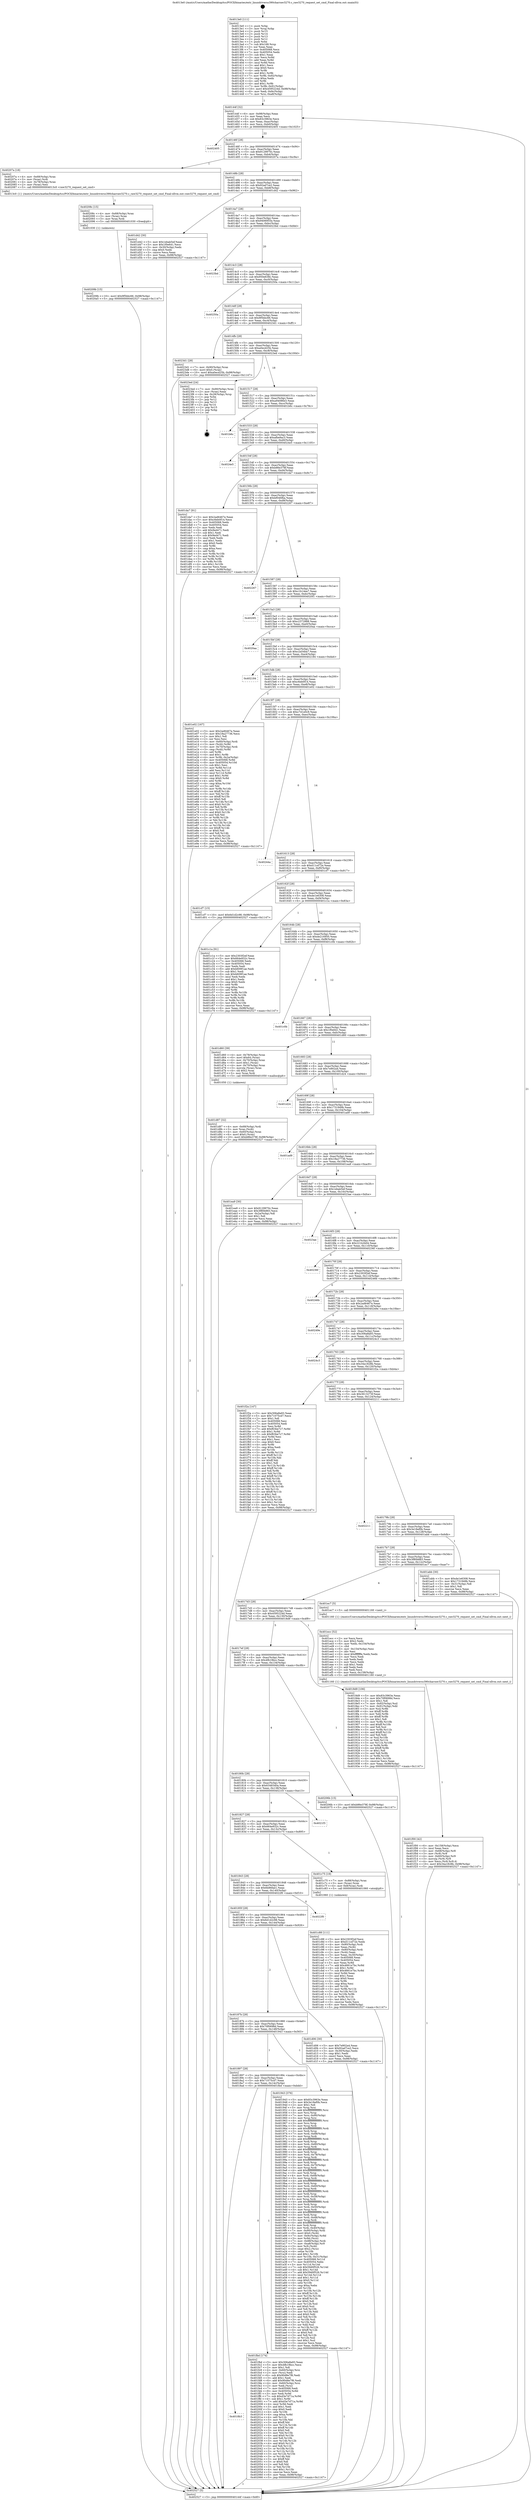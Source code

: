 digraph "0x4013e0" {
  label = "0x4013e0 (/mnt/c/Users/mathe/Desktop/tcc/POCII/binaries/extr_linuxdriverss390charraw3270.c_raw3270_request_set_cmd_Final-ollvm.out::main(0))"
  labelloc = "t"
  node[shape=record]

  Entry [label="",width=0.3,height=0.3,shape=circle,fillcolor=black,style=filled]
  "0x40144f" [label="{
     0x40144f [32]\l
     | [instrs]\l
     &nbsp;&nbsp;0x40144f \<+6\>: mov -0x98(%rbp),%eax\l
     &nbsp;&nbsp;0x401455 \<+2\>: mov %eax,%ecx\l
     &nbsp;&nbsp;0x401457 \<+6\>: sub $0x83c3963e,%ecx\l
     &nbsp;&nbsp;0x40145d \<+6\>: mov %eax,-0xac(%rbp)\l
     &nbsp;&nbsp;0x401463 \<+6\>: mov %ecx,-0xb0(%rbp)\l
     &nbsp;&nbsp;0x401469 \<+6\>: je 0000000000402405 \<main+0x1025\>\l
  }"]
  "0x402405" [label="{
     0x402405\l
  }", style=dashed]
  "0x40146f" [label="{
     0x40146f [28]\l
     | [instrs]\l
     &nbsp;&nbsp;0x40146f \<+5\>: jmp 0000000000401474 \<main+0x94\>\l
     &nbsp;&nbsp;0x401474 \<+6\>: mov -0xac(%rbp),%eax\l
     &nbsp;&nbsp;0x40147a \<+5\>: sub $0x9129970c,%eax\l
     &nbsp;&nbsp;0x40147f \<+6\>: mov %eax,-0xb4(%rbp)\l
     &nbsp;&nbsp;0x401485 \<+6\>: je 000000000040207a \<main+0xc9a\>\l
  }"]
  Exit [label="",width=0.3,height=0.3,shape=circle,fillcolor=black,style=filled,peripheries=2]
  "0x40207a" [label="{
     0x40207a [18]\l
     | [instrs]\l
     &nbsp;&nbsp;0x40207a \<+4\>: mov -0x68(%rbp),%rax\l
     &nbsp;&nbsp;0x40207e \<+3\>: mov (%rax),%rdi\l
     &nbsp;&nbsp;0x402081 \<+4\>: mov -0x78(%rbp),%rax\l
     &nbsp;&nbsp;0x402085 \<+2\>: mov (%rax),%esi\l
     &nbsp;&nbsp;0x402087 \<+5\>: call 00000000004013c0 \<raw3270_request_set_cmd\>\l
     | [calls]\l
     &nbsp;&nbsp;0x4013c0 \{1\} (/mnt/c/Users/mathe/Desktop/tcc/POCII/binaries/extr_linuxdriverss390charraw3270.c_raw3270_request_set_cmd_Final-ollvm.out::raw3270_request_set_cmd)\l
  }"]
  "0x40148b" [label="{
     0x40148b [28]\l
     | [instrs]\l
     &nbsp;&nbsp;0x40148b \<+5\>: jmp 0000000000401490 \<main+0xb0\>\l
     &nbsp;&nbsp;0x401490 \<+6\>: mov -0xac(%rbp),%eax\l
     &nbsp;&nbsp;0x401496 \<+5\>: sub $0x92ad7ce2,%eax\l
     &nbsp;&nbsp;0x40149b \<+6\>: mov %eax,-0xb8(%rbp)\l
     &nbsp;&nbsp;0x4014a1 \<+6\>: je 0000000000401d42 \<main+0x962\>\l
  }"]
  "0x40209b" [label="{
     0x40209b [15]\l
     | [instrs]\l
     &nbsp;&nbsp;0x40209b \<+10\>: movl $0x9f5bbc66,-0x98(%rbp)\l
     &nbsp;&nbsp;0x4020a5 \<+5\>: jmp 0000000000402527 \<main+0x1147\>\l
  }"]
  "0x401d42" [label="{
     0x401d42 [30]\l
     | [instrs]\l
     &nbsp;&nbsp;0x401d42 \<+5\>: mov $0x1ebab5ef,%eax\l
     &nbsp;&nbsp;0x401d47 \<+5\>: mov $0x1f0e641,%ecx\l
     &nbsp;&nbsp;0x401d4c \<+3\>: mov -0x30(%rbp),%edx\l
     &nbsp;&nbsp;0x401d4f \<+3\>: cmp $0x0,%edx\l
     &nbsp;&nbsp;0x401d52 \<+3\>: cmove %ecx,%eax\l
     &nbsp;&nbsp;0x401d55 \<+6\>: mov %eax,-0x98(%rbp)\l
     &nbsp;&nbsp;0x401d5b \<+5\>: jmp 0000000000402527 \<main+0x1147\>\l
  }"]
  "0x4014a7" [label="{
     0x4014a7 [28]\l
     | [instrs]\l
     &nbsp;&nbsp;0x4014a7 \<+5\>: jmp 00000000004014ac \<main+0xcc\>\l
     &nbsp;&nbsp;0x4014ac \<+6\>: mov -0xac(%rbp),%eax\l
     &nbsp;&nbsp;0x4014b2 \<+5\>: sub $0x9406955e,%eax\l
     &nbsp;&nbsp;0x4014b7 \<+6\>: mov %eax,-0xbc(%rbp)\l
     &nbsp;&nbsp;0x4014bd \<+6\>: je 00000000004023bd \<main+0xfdd\>\l
  }"]
  "0x40208c" [label="{
     0x40208c [15]\l
     | [instrs]\l
     &nbsp;&nbsp;0x40208c \<+4\>: mov -0x68(%rbp),%rax\l
     &nbsp;&nbsp;0x402090 \<+3\>: mov (%rax),%rax\l
     &nbsp;&nbsp;0x402093 \<+3\>: mov %rax,%rdi\l
     &nbsp;&nbsp;0x402096 \<+5\>: call 0000000000401030 \<free@plt\>\l
     | [calls]\l
     &nbsp;&nbsp;0x401030 \{1\} (unknown)\l
  }"]
  "0x4023bd" [label="{
     0x4023bd\l
  }", style=dashed]
  "0x4014c3" [label="{
     0x4014c3 [28]\l
     | [instrs]\l
     &nbsp;&nbsp;0x4014c3 \<+5\>: jmp 00000000004014c8 \<main+0xe8\>\l
     &nbsp;&nbsp;0x4014c8 \<+6\>: mov -0xac(%rbp),%eax\l
     &nbsp;&nbsp;0x4014ce \<+5\>: sub $0x950e638c,%eax\l
     &nbsp;&nbsp;0x4014d3 \<+6\>: mov %eax,-0xc0(%rbp)\l
     &nbsp;&nbsp;0x4014d9 \<+6\>: je 000000000040250a \<main+0x112a\>\l
  }"]
  "0x4018b3" [label="{
     0x4018b3\l
  }", style=dashed]
  "0x40250a" [label="{
     0x40250a\l
  }", style=dashed]
  "0x4014df" [label="{
     0x4014df [28]\l
     | [instrs]\l
     &nbsp;&nbsp;0x4014df \<+5\>: jmp 00000000004014e4 \<main+0x104\>\l
     &nbsp;&nbsp;0x4014e4 \<+6\>: mov -0xac(%rbp),%eax\l
     &nbsp;&nbsp;0x4014ea \<+5\>: sub $0x9f5bbc66,%eax\l
     &nbsp;&nbsp;0x4014ef \<+6\>: mov %eax,-0xc4(%rbp)\l
     &nbsp;&nbsp;0x4014f5 \<+6\>: je 00000000004023d1 \<main+0xff1\>\l
  }"]
  "0x401fbd" [label="{
     0x401fbd [174]\l
     | [instrs]\l
     &nbsp;&nbsp;0x401fbd \<+5\>: mov $0x306a8a93,%eax\l
     &nbsp;&nbsp;0x401fc2 \<+5\>: mov $0x4fb19bcc,%ecx\l
     &nbsp;&nbsp;0x401fc7 \<+2\>: mov $0x1,%dl\l
     &nbsp;&nbsp;0x401fc9 \<+4\>: mov -0x60(%rbp),%rsi\l
     &nbsp;&nbsp;0x401fcd \<+2\>: mov (%rsi),%edi\l
     &nbsp;&nbsp;0x401fcf \<+6\>: sub $0x90d8e7f6,%edi\l
     &nbsp;&nbsp;0x401fd5 \<+3\>: add $0x1,%edi\l
     &nbsp;&nbsp;0x401fd8 \<+6\>: add $0x90d8e7f6,%edi\l
     &nbsp;&nbsp;0x401fde \<+4\>: mov -0x60(%rbp),%rsi\l
     &nbsp;&nbsp;0x401fe2 \<+2\>: mov %edi,(%rsi)\l
     &nbsp;&nbsp;0x401fe4 \<+7\>: mov 0x405068,%edi\l
     &nbsp;&nbsp;0x401feb \<+8\>: mov 0x405054,%r8d\l
     &nbsp;&nbsp;0x401ff3 \<+3\>: mov %edi,%r9d\l
     &nbsp;&nbsp;0x401ff6 \<+7\>: sub $0xd3e7d71a,%r9d\l
     &nbsp;&nbsp;0x401ffd \<+4\>: sub $0x1,%r9d\l
     &nbsp;&nbsp;0x402001 \<+7\>: add $0xd3e7d71a,%r9d\l
     &nbsp;&nbsp;0x402008 \<+4\>: imul %r9d,%edi\l
     &nbsp;&nbsp;0x40200c \<+3\>: and $0x1,%edi\l
     &nbsp;&nbsp;0x40200f \<+3\>: cmp $0x0,%edi\l
     &nbsp;&nbsp;0x402012 \<+4\>: sete %r10b\l
     &nbsp;&nbsp;0x402016 \<+4\>: cmp $0xa,%r8d\l
     &nbsp;&nbsp;0x40201a \<+4\>: setl %r11b\l
     &nbsp;&nbsp;0x40201e \<+3\>: mov %r10b,%bl\l
     &nbsp;&nbsp;0x402021 \<+3\>: xor $0xff,%bl\l
     &nbsp;&nbsp;0x402024 \<+3\>: mov %r11b,%r14b\l
     &nbsp;&nbsp;0x402027 \<+4\>: xor $0xff,%r14b\l
     &nbsp;&nbsp;0x40202b \<+3\>: xor $0x0,%dl\l
     &nbsp;&nbsp;0x40202e \<+3\>: mov %bl,%r15b\l
     &nbsp;&nbsp;0x402031 \<+4\>: and $0x0,%r15b\l
     &nbsp;&nbsp;0x402035 \<+3\>: and %dl,%r10b\l
     &nbsp;&nbsp;0x402038 \<+3\>: mov %r14b,%r12b\l
     &nbsp;&nbsp;0x40203b \<+4\>: and $0x0,%r12b\l
     &nbsp;&nbsp;0x40203f \<+3\>: and %dl,%r11b\l
     &nbsp;&nbsp;0x402042 \<+3\>: or %r10b,%r15b\l
     &nbsp;&nbsp;0x402045 \<+3\>: or %r11b,%r12b\l
     &nbsp;&nbsp;0x402048 \<+3\>: xor %r12b,%r15b\l
     &nbsp;&nbsp;0x40204b \<+3\>: or %r14b,%bl\l
     &nbsp;&nbsp;0x40204e \<+3\>: xor $0xff,%bl\l
     &nbsp;&nbsp;0x402051 \<+3\>: or $0x0,%dl\l
     &nbsp;&nbsp;0x402054 \<+2\>: and %dl,%bl\l
     &nbsp;&nbsp;0x402056 \<+3\>: or %bl,%r15b\l
     &nbsp;&nbsp;0x402059 \<+4\>: test $0x1,%r15b\l
     &nbsp;&nbsp;0x40205d \<+3\>: cmovne %ecx,%eax\l
     &nbsp;&nbsp;0x402060 \<+6\>: mov %eax,-0x98(%rbp)\l
     &nbsp;&nbsp;0x402066 \<+5\>: jmp 0000000000402527 \<main+0x1147\>\l
  }"]
  "0x4023d1" [label="{
     0x4023d1 [28]\l
     | [instrs]\l
     &nbsp;&nbsp;0x4023d1 \<+7\>: mov -0x90(%rbp),%rax\l
     &nbsp;&nbsp;0x4023d8 \<+6\>: movl $0x0,(%rax)\l
     &nbsp;&nbsp;0x4023de \<+10\>: movl $0xa0ecd25b,-0x98(%rbp)\l
     &nbsp;&nbsp;0x4023e8 \<+5\>: jmp 0000000000402527 \<main+0x1147\>\l
  }"]
  "0x4014fb" [label="{
     0x4014fb [28]\l
     | [instrs]\l
     &nbsp;&nbsp;0x4014fb \<+5\>: jmp 0000000000401500 \<main+0x120\>\l
     &nbsp;&nbsp;0x401500 \<+6\>: mov -0xac(%rbp),%eax\l
     &nbsp;&nbsp;0x401506 \<+5\>: sub $0xa0ecd25b,%eax\l
     &nbsp;&nbsp;0x40150b \<+6\>: mov %eax,-0xc8(%rbp)\l
     &nbsp;&nbsp;0x401511 \<+6\>: je 00000000004023ed \<main+0x100d\>\l
  }"]
  "0x401f00" [label="{
     0x401f00 [42]\l
     | [instrs]\l
     &nbsp;&nbsp;0x401f00 \<+6\>: mov -0x158(%rbp),%ecx\l
     &nbsp;&nbsp;0x401f06 \<+3\>: imul %eax,%ecx\l
     &nbsp;&nbsp;0x401f09 \<+4\>: mov -0x68(%rbp),%r8\l
     &nbsp;&nbsp;0x401f0d \<+3\>: mov (%r8),%r8\l
     &nbsp;&nbsp;0x401f10 \<+4\>: mov -0x60(%rbp),%r9\l
     &nbsp;&nbsp;0x401f14 \<+3\>: movslq (%r9),%r9\l
     &nbsp;&nbsp;0x401f17 \<+4\>: mov %ecx,(%r8,%r9,4)\l
     &nbsp;&nbsp;0x401f1b \<+10\>: movl $0x34a1828b,-0x98(%rbp)\l
     &nbsp;&nbsp;0x401f25 \<+5\>: jmp 0000000000402527 \<main+0x1147\>\l
  }"]
  "0x4023ed" [label="{
     0x4023ed [24]\l
     | [instrs]\l
     &nbsp;&nbsp;0x4023ed \<+7\>: mov -0x90(%rbp),%rax\l
     &nbsp;&nbsp;0x4023f4 \<+2\>: mov (%rax),%eax\l
     &nbsp;&nbsp;0x4023f6 \<+4\>: lea -0x28(%rbp),%rsp\l
     &nbsp;&nbsp;0x4023fa \<+1\>: pop %rbx\l
     &nbsp;&nbsp;0x4023fb \<+2\>: pop %r12\l
     &nbsp;&nbsp;0x4023fd \<+2\>: pop %r13\l
     &nbsp;&nbsp;0x4023ff \<+2\>: pop %r14\l
     &nbsp;&nbsp;0x402401 \<+2\>: pop %r15\l
     &nbsp;&nbsp;0x402403 \<+1\>: pop %rbp\l
     &nbsp;&nbsp;0x402404 \<+1\>: ret\l
  }"]
  "0x401517" [label="{
     0x401517 [28]\l
     | [instrs]\l
     &nbsp;&nbsp;0x401517 \<+5\>: jmp 000000000040151c \<main+0x13c\>\l
     &nbsp;&nbsp;0x40151c \<+6\>: mov -0xac(%rbp),%eax\l
     &nbsp;&nbsp;0x401522 \<+5\>: sub $0xa94086e3,%eax\l
     &nbsp;&nbsp;0x401527 \<+6\>: mov %eax,-0xcc(%rbp)\l
     &nbsp;&nbsp;0x40152d \<+6\>: je 0000000000401b6c \<main+0x78c\>\l
  }"]
  "0x401ecc" [label="{
     0x401ecc [52]\l
     | [instrs]\l
     &nbsp;&nbsp;0x401ecc \<+2\>: xor %ecx,%ecx\l
     &nbsp;&nbsp;0x401ece \<+5\>: mov $0x2,%edx\l
     &nbsp;&nbsp;0x401ed3 \<+6\>: mov %edx,-0x154(%rbp)\l
     &nbsp;&nbsp;0x401ed9 \<+1\>: cltd\l
     &nbsp;&nbsp;0x401eda \<+6\>: mov -0x154(%rbp),%esi\l
     &nbsp;&nbsp;0x401ee0 \<+2\>: idiv %esi\l
     &nbsp;&nbsp;0x401ee2 \<+6\>: imul $0xfffffffe,%edx,%edx\l
     &nbsp;&nbsp;0x401ee8 \<+2\>: mov %ecx,%edi\l
     &nbsp;&nbsp;0x401eea \<+2\>: sub %edx,%edi\l
     &nbsp;&nbsp;0x401eec \<+2\>: mov %ecx,%edx\l
     &nbsp;&nbsp;0x401eee \<+3\>: sub $0x1,%edx\l
     &nbsp;&nbsp;0x401ef1 \<+2\>: add %edx,%edi\l
     &nbsp;&nbsp;0x401ef3 \<+2\>: sub %edi,%ecx\l
     &nbsp;&nbsp;0x401ef5 \<+6\>: mov %ecx,-0x158(%rbp)\l
     &nbsp;&nbsp;0x401efb \<+5\>: call 0000000000401160 \<next_i\>\l
     | [calls]\l
     &nbsp;&nbsp;0x401160 \{1\} (/mnt/c/Users/mathe/Desktop/tcc/POCII/binaries/extr_linuxdriverss390charraw3270.c_raw3270_request_set_cmd_Final-ollvm.out::next_i)\l
  }"]
  "0x401b6c" [label="{
     0x401b6c\l
  }", style=dashed]
  "0x401533" [label="{
     0x401533 [28]\l
     | [instrs]\l
     &nbsp;&nbsp;0x401533 \<+5\>: jmp 0000000000401538 \<main+0x158\>\l
     &nbsp;&nbsp;0x401538 \<+6\>: mov -0xac(%rbp),%eax\l
     &nbsp;&nbsp;0x40153e \<+5\>: sub $0xafbe9ac3,%eax\l
     &nbsp;&nbsp;0x401543 \<+6\>: mov %eax,-0xd0(%rbp)\l
     &nbsp;&nbsp;0x401549 \<+6\>: je 00000000004024e5 \<main+0x1105\>\l
  }"]
  "0x401d87" [label="{
     0x401d87 [32]\l
     | [instrs]\l
     &nbsp;&nbsp;0x401d87 \<+4\>: mov -0x68(%rbp),%rdi\l
     &nbsp;&nbsp;0x401d8b \<+3\>: mov %rax,(%rdi)\l
     &nbsp;&nbsp;0x401d8e \<+4\>: mov -0x60(%rbp),%rax\l
     &nbsp;&nbsp;0x401d92 \<+6\>: movl $0x0,(%rax)\l
     &nbsp;&nbsp;0x401d98 \<+10\>: movl $0xb86e378f,-0x98(%rbp)\l
     &nbsp;&nbsp;0x401da2 \<+5\>: jmp 0000000000402527 \<main+0x1147\>\l
  }"]
  "0x4024e5" [label="{
     0x4024e5\l
  }", style=dashed]
  "0x40154f" [label="{
     0x40154f [28]\l
     | [instrs]\l
     &nbsp;&nbsp;0x40154f \<+5\>: jmp 0000000000401554 \<main+0x174\>\l
     &nbsp;&nbsp;0x401554 \<+6\>: mov -0xac(%rbp),%eax\l
     &nbsp;&nbsp;0x40155a \<+5\>: sub $0xb86e378f,%eax\l
     &nbsp;&nbsp;0x40155f \<+6\>: mov %eax,-0xd4(%rbp)\l
     &nbsp;&nbsp;0x401565 \<+6\>: je 0000000000401da7 \<main+0x9c7\>\l
  }"]
  "0x401c88" [label="{
     0x401c88 [111]\l
     | [instrs]\l
     &nbsp;&nbsp;0x401c88 \<+5\>: mov $0x2303f2ef,%ecx\l
     &nbsp;&nbsp;0x401c8d \<+5\>: mov $0xd11cd72e,%edx\l
     &nbsp;&nbsp;0x401c92 \<+4\>: mov -0x80(%rbp),%rdi\l
     &nbsp;&nbsp;0x401c96 \<+2\>: mov %eax,(%rdi)\l
     &nbsp;&nbsp;0x401c98 \<+4\>: mov -0x80(%rbp),%rdi\l
     &nbsp;&nbsp;0x401c9c \<+2\>: mov (%rdi),%eax\l
     &nbsp;&nbsp;0x401c9e \<+3\>: mov %eax,-0x30(%rbp)\l
     &nbsp;&nbsp;0x401ca1 \<+7\>: mov 0x405068,%eax\l
     &nbsp;&nbsp;0x401ca8 \<+7\>: mov 0x405054,%esi\l
     &nbsp;&nbsp;0x401caf \<+3\>: mov %eax,%r8d\l
     &nbsp;&nbsp;0x401cb2 \<+7\>: add $0x4661e7bc,%r8d\l
     &nbsp;&nbsp;0x401cb9 \<+4\>: sub $0x1,%r8d\l
     &nbsp;&nbsp;0x401cbd \<+7\>: sub $0x4661e7bc,%r8d\l
     &nbsp;&nbsp;0x401cc4 \<+4\>: imul %r8d,%eax\l
     &nbsp;&nbsp;0x401cc8 \<+3\>: and $0x1,%eax\l
     &nbsp;&nbsp;0x401ccb \<+3\>: cmp $0x0,%eax\l
     &nbsp;&nbsp;0x401cce \<+4\>: sete %r9b\l
     &nbsp;&nbsp;0x401cd2 \<+3\>: cmp $0xa,%esi\l
     &nbsp;&nbsp;0x401cd5 \<+4\>: setl %r10b\l
     &nbsp;&nbsp;0x401cd9 \<+3\>: mov %r9b,%r11b\l
     &nbsp;&nbsp;0x401cdc \<+3\>: and %r10b,%r11b\l
     &nbsp;&nbsp;0x401cdf \<+3\>: xor %r10b,%r9b\l
     &nbsp;&nbsp;0x401ce2 \<+3\>: or %r9b,%r11b\l
     &nbsp;&nbsp;0x401ce5 \<+4\>: test $0x1,%r11b\l
     &nbsp;&nbsp;0x401ce9 \<+3\>: cmovne %edx,%ecx\l
     &nbsp;&nbsp;0x401cec \<+6\>: mov %ecx,-0x98(%rbp)\l
     &nbsp;&nbsp;0x401cf2 \<+5\>: jmp 0000000000402527 \<main+0x1147\>\l
  }"]
  "0x401da7" [label="{
     0x401da7 [91]\l
     | [instrs]\l
     &nbsp;&nbsp;0x401da7 \<+5\>: mov $0x2ad6467e,%eax\l
     &nbsp;&nbsp;0x401dac \<+5\>: mov $0xc6eb0f14,%ecx\l
     &nbsp;&nbsp;0x401db1 \<+7\>: mov 0x405068,%edx\l
     &nbsp;&nbsp;0x401db8 \<+7\>: mov 0x405054,%esi\l
     &nbsp;&nbsp;0x401dbf \<+2\>: mov %edx,%edi\l
     &nbsp;&nbsp;0x401dc1 \<+6\>: add $0x9ed471,%edi\l
     &nbsp;&nbsp;0x401dc7 \<+3\>: sub $0x1,%edi\l
     &nbsp;&nbsp;0x401dca \<+6\>: sub $0x9ed471,%edi\l
     &nbsp;&nbsp;0x401dd0 \<+3\>: imul %edi,%edx\l
     &nbsp;&nbsp;0x401dd3 \<+3\>: and $0x1,%edx\l
     &nbsp;&nbsp;0x401dd6 \<+3\>: cmp $0x0,%edx\l
     &nbsp;&nbsp;0x401dd9 \<+4\>: sete %r8b\l
     &nbsp;&nbsp;0x401ddd \<+3\>: cmp $0xa,%esi\l
     &nbsp;&nbsp;0x401de0 \<+4\>: setl %r9b\l
     &nbsp;&nbsp;0x401de4 \<+3\>: mov %r8b,%r10b\l
     &nbsp;&nbsp;0x401de7 \<+3\>: and %r9b,%r10b\l
     &nbsp;&nbsp;0x401dea \<+3\>: xor %r9b,%r8b\l
     &nbsp;&nbsp;0x401ded \<+3\>: or %r8b,%r10b\l
     &nbsp;&nbsp;0x401df0 \<+4\>: test $0x1,%r10b\l
     &nbsp;&nbsp;0x401df4 \<+3\>: cmovne %ecx,%eax\l
     &nbsp;&nbsp;0x401df7 \<+6\>: mov %eax,-0x98(%rbp)\l
     &nbsp;&nbsp;0x401dfd \<+5\>: jmp 0000000000402527 \<main+0x1147\>\l
  }"]
  "0x40156b" [label="{
     0x40156b [28]\l
     | [instrs]\l
     &nbsp;&nbsp;0x40156b \<+5\>: jmp 0000000000401570 \<main+0x190\>\l
     &nbsp;&nbsp;0x401570 \<+6\>: mov -0xac(%rbp),%eax\l
     &nbsp;&nbsp;0x401576 \<+5\>: sub $0xbf046fba,%eax\l
     &nbsp;&nbsp;0x40157b \<+6\>: mov %eax,-0xd8(%rbp)\l
     &nbsp;&nbsp;0x401581 \<+6\>: je 0000000000402267 \<main+0xe87\>\l
  }"]
  "0x401897" [label="{
     0x401897 [28]\l
     | [instrs]\l
     &nbsp;&nbsp;0x401897 \<+5\>: jmp 000000000040189c \<main+0x4bc\>\l
     &nbsp;&nbsp;0x40189c \<+6\>: mov -0xac(%rbp),%eax\l
     &nbsp;&nbsp;0x4018a2 \<+5\>: sub $0x71075cd7,%eax\l
     &nbsp;&nbsp;0x4018a7 \<+6\>: mov %eax,-0x14c(%rbp)\l
     &nbsp;&nbsp;0x4018ad \<+6\>: je 0000000000401fbd \<main+0xbdd\>\l
  }"]
  "0x402267" [label="{
     0x402267\l
  }", style=dashed]
  "0x401587" [label="{
     0x401587 [28]\l
     | [instrs]\l
     &nbsp;&nbsp;0x401587 \<+5\>: jmp 000000000040158c \<main+0x1ac\>\l
     &nbsp;&nbsp;0x40158c \<+6\>: mov -0xac(%rbp),%eax\l
     &nbsp;&nbsp;0x401592 \<+5\>: sub $0xc1b14ea7,%eax\l
     &nbsp;&nbsp;0x401597 \<+6\>: mov %eax,-0xdc(%rbp)\l
     &nbsp;&nbsp;0x40159d \<+6\>: je 00000000004020f1 \<main+0xd11\>\l
  }"]
  "0x401943" [label="{
     0x401943 [376]\l
     | [instrs]\l
     &nbsp;&nbsp;0x401943 \<+5\>: mov $0x83c3963e,%eax\l
     &nbsp;&nbsp;0x401948 \<+5\>: mov $0x3e18ef0b,%ecx\l
     &nbsp;&nbsp;0x40194d \<+2\>: mov $0x1,%dl\l
     &nbsp;&nbsp;0x40194f \<+3\>: mov %rsp,%rsi\l
     &nbsp;&nbsp;0x401952 \<+4\>: add $0xfffffffffffffff0,%rsi\l
     &nbsp;&nbsp;0x401956 \<+3\>: mov %rsi,%rsp\l
     &nbsp;&nbsp;0x401959 \<+7\>: mov %rsi,-0x90(%rbp)\l
     &nbsp;&nbsp;0x401960 \<+3\>: mov %rsp,%rsi\l
     &nbsp;&nbsp;0x401963 \<+4\>: add $0xfffffffffffffff0,%rsi\l
     &nbsp;&nbsp;0x401967 \<+3\>: mov %rsi,%rsp\l
     &nbsp;&nbsp;0x40196a \<+3\>: mov %rsp,%rdi\l
     &nbsp;&nbsp;0x40196d \<+4\>: add $0xfffffffffffffff0,%rdi\l
     &nbsp;&nbsp;0x401971 \<+3\>: mov %rdi,%rsp\l
     &nbsp;&nbsp;0x401974 \<+7\>: mov %rdi,-0x88(%rbp)\l
     &nbsp;&nbsp;0x40197b \<+3\>: mov %rsp,%rdi\l
     &nbsp;&nbsp;0x40197e \<+4\>: add $0xfffffffffffffff0,%rdi\l
     &nbsp;&nbsp;0x401982 \<+3\>: mov %rdi,%rsp\l
     &nbsp;&nbsp;0x401985 \<+4\>: mov %rdi,-0x80(%rbp)\l
     &nbsp;&nbsp;0x401989 \<+3\>: mov %rsp,%rdi\l
     &nbsp;&nbsp;0x40198c \<+4\>: add $0xfffffffffffffff0,%rdi\l
     &nbsp;&nbsp;0x401990 \<+3\>: mov %rdi,%rsp\l
     &nbsp;&nbsp;0x401993 \<+4\>: mov %rdi,-0x78(%rbp)\l
     &nbsp;&nbsp;0x401997 \<+3\>: mov %rsp,%rdi\l
     &nbsp;&nbsp;0x40199a \<+4\>: add $0xfffffffffffffff0,%rdi\l
     &nbsp;&nbsp;0x40199e \<+3\>: mov %rdi,%rsp\l
     &nbsp;&nbsp;0x4019a1 \<+4\>: mov %rdi,-0x70(%rbp)\l
     &nbsp;&nbsp;0x4019a5 \<+3\>: mov %rsp,%rdi\l
     &nbsp;&nbsp;0x4019a8 \<+4\>: add $0xfffffffffffffff0,%rdi\l
     &nbsp;&nbsp;0x4019ac \<+3\>: mov %rdi,%rsp\l
     &nbsp;&nbsp;0x4019af \<+4\>: mov %rdi,-0x68(%rbp)\l
     &nbsp;&nbsp;0x4019b3 \<+3\>: mov %rsp,%rdi\l
     &nbsp;&nbsp;0x4019b6 \<+4\>: add $0xfffffffffffffff0,%rdi\l
     &nbsp;&nbsp;0x4019ba \<+3\>: mov %rdi,%rsp\l
     &nbsp;&nbsp;0x4019bd \<+4\>: mov %rdi,-0x60(%rbp)\l
     &nbsp;&nbsp;0x4019c1 \<+3\>: mov %rsp,%rdi\l
     &nbsp;&nbsp;0x4019c4 \<+4\>: add $0xfffffffffffffff0,%rdi\l
     &nbsp;&nbsp;0x4019c8 \<+3\>: mov %rdi,%rsp\l
     &nbsp;&nbsp;0x4019cb \<+4\>: mov %rdi,-0x58(%rbp)\l
     &nbsp;&nbsp;0x4019cf \<+3\>: mov %rsp,%rdi\l
     &nbsp;&nbsp;0x4019d2 \<+4\>: add $0xfffffffffffffff0,%rdi\l
     &nbsp;&nbsp;0x4019d6 \<+3\>: mov %rdi,%rsp\l
     &nbsp;&nbsp;0x4019d9 \<+4\>: mov %rdi,-0x50(%rbp)\l
     &nbsp;&nbsp;0x4019dd \<+3\>: mov %rsp,%rdi\l
     &nbsp;&nbsp;0x4019e0 \<+4\>: add $0xfffffffffffffff0,%rdi\l
     &nbsp;&nbsp;0x4019e4 \<+3\>: mov %rdi,%rsp\l
     &nbsp;&nbsp;0x4019e7 \<+4\>: mov %rdi,-0x48(%rbp)\l
     &nbsp;&nbsp;0x4019eb \<+3\>: mov %rsp,%rdi\l
     &nbsp;&nbsp;0x4019ee \<+4\>: add $0xfffffffffffffff0,%rdi\l
     &nbsp;&nbsp;0x4019f2 \<+3\>: mov %rdi,%rsp\l
     &nbsp;&nbsp;0x4019f5 \<+4\>: mov %rdi,-0x40(%rbp)\l
     &nbsp;&nbsp;0x4019f9 \<+7\>: mov -0x90(%rbp),%rdi\l
     &nbsp;&nbsp;0x401a00 \<+6\>: movl $0x0,(%rdi)\l
     &nbsp;&nbsp;0x401a06 \<+7\>: mov -0x9c(%rbp),%r8d\l
     &nbsp;&nbsp;0x401a0d \<+3\>: mov %r8d,(%rsi)\l
     &nbsp;&nbsp;0x401a10 \<+7\>: mov -0x88(%rbp),%rdi\l
     &nbsp;&nbsp;0x401a17 \<+7\>: mov -0xa8(%rbp),%r9\l
     &nbsp;&nbsp;0x401a1e \<+3\>: mov %r9,(%rdi)\l
     &nbsp;&nbsp;0x401a21 \<+3\>: cmpl $0x2,(%rsi)\l
     &nbsp;&nbsp;0x401a24 \<+4\>: setne %r10b\l
     &nbsp;&nbsp;0x401a28 \<+4\>: and $0x1,%r10b\l
     &nbsp;&nbsp;0x401a2c \<+4\>: mov %r10b,-0x31(%rbp)\l
     &nbsp;&nbsp;0x401a30 \<+8\>: mov 0x405068,%r11d\l
     &nbsp;&nbsp;0x401a38 \<+7\>: mov 0x405054,%ebx\l
     &nbsp;&nbsp;0x401a3f \<+3\>: mov %r11d,%r14d\l
     &nbsp;&nbsp;0x401a42 \<+7\>: sub $0x59d0f526,%r14d\l
     &nbsp;&nbsp;0x401a49 \<+4\>: sub $0x1,%r14d\l
     &nbsp;&nbsp;0x401a4d \<+7\>: add $0x59d0f526,%r14d\l
     &nbsp;&nbsp;0x401a54 \<+4\>: imul %r14d,%r11d\l
     &nbsp;&nbsp;0x401a58 \<+4\>: and $0x1,%r11d\l
     &nbsp;&nbsp;0x401a5c \<+4\>: cmp $0x0,%r11d\l
     &nbsp;&nbsp;0x401a60 \<+4\>: sete %r10b\l
     &nbsp;&nbsp;0x401a64 \<+3\>: cmp $0xa,%ebx\l
     &nbsp;&nbsp;0x401a67 \<+4\>: setl %r15b\l
     &nbsp;&nbsp;0x401a6b \<+3\>: mov %r10b,%r12b\l
     &nbsp;&nbsp;0x401a6e \<+4\>: xor $0xff,%r12b\l
     &nbsp;&nbsp;0x401a72 \<+3\>: mov %r15b,%r13b\l
     &nbsp;&nbsp;0x401a75 \<+4\>: xor $0xff,%r13b\l
     &nbsp;&nbsp;0x401a79 \<+3\>: xor $0x0,%dl\l
     &nbsp;&nbsp;0x401a7c \<+3\>: mov %r12b,%sil\l
     &nbsp;&nbsp;0x401a7f \<+4\>: and $0x0,%sil\l
     &nbsp;&nbsp;0x401a83 \<+3\>: and %dl,%r10b\l
     &nbsp;&nbsp;0x401a86 \<+3\>: mov %r13b,%dil\l
     &nbsp;&nbsp;0x401a89 \<+4\>: and $0x0,%dil\l
     &nbsp;&nbsp;0x401a8d \<+3\>: and %dl,%r15b\l
     &nbsp;&nbsp;0x401a90 \<+3\>: or %r10b,%sil\l
     &nbsp;&nbsp;0x401a93 \<+3\>: or %r15b,%dil\l
     &nbsp;&nbsp;0x401a96 \<+3\>: xor %dil,%sil\l
     &nbsp;&nbsp;0x401a99 \<+3\>: or %r13b,%r12b\l
     &nbsp;&nbsp;0x401a9c \<+4\>: xor $0xff,%r12b\l
     &nbsp;&nbsp;0x401aa0 \<+3\>: or $0x0,%dl\l
     &nbsp;&nbsp;0x401aa3 \<+3\>: and %dl,%r12b\l
     &nbsp;&nbsp;0x401aa6 \<+3\>: or %r12b,%sil\l
     &nbsp;&nbsp;0x401aa9 \<+4\>: test $0x1,%sil\l
     &nbsp;&nbsp;0x401aad \<+3\>: cmovne %ecx,%eax\l
     &nbsp;&nbsp;0x401ab0 \<+6\>: mov %eax,-0x98(%rbp)\l
     &nbsp;&nbsp;0x401ab6 \<+5\>: jmp 0000000000402527 \<main+0x1147\>\l
  }"]
  "0x4020f1" [label="{
     0x4020f1\l
  }", style=dashed]
  "0x4015a3" [label="{
     0x4015a3 [28]\l
     | [instrs]\l
     &nbsp;&nbsp;0x4015a3 \<+5\>: jmp 00000000004015a8 \<main+0x1c8\>\l
     &nbsp;&nbsp;0x4015a8 \<+6\>: mov -0xac(%rbp),%eax\l
     &nbsp;&nbsp;0x4015ae \<+5\>: sub $0xc2372888,%eax\l
     &nbsp;&nbsp;0x4015b3 \<+6\>: mov %eax,-0xe0(%rbp)\l
     &nbsp;&nbsp;0x4015b9 \<+6\>: je 00000000004020aa \<main+0xcca\>\l
  }"]
  "0x40187b" [label="{
     0x40187b [28]\l
     | [instrs]\l
     &nbsp;&nbsp;0x40187b \<+5\>: jmp 0000000000401880 \<main+0x4a0\>\l
     &nbsp;&nbsp;0x401880 \<+6\>: mov -0xac(%rbp),%eax\l
     &nbsp;&nbsp;0x401886 \<+5\>: sub $0x70f0698d,%eax\l
     &nbsp;&nbsp;0x40188b \<+6\>: mov %eax,-0x148(%rbp)\l
     &nbsp;&nbsp;0x401891 \<+6\>: je 0000000000401943 \<main+0x563\>\l
  }"]
  "0x4020aa" [label="{
     0x4020aa\l
  }", style=dashed]
  "0x4015bf" [label="{
     0x4015bf [28]\l
     | [instrs]\l
     &nbsp;&nbsp;0x4015bf \<+5\>: jmp 00000000004015c4 \<main+0x1e4\>\l
     &nbsp;&nbsp;0x4015c4 \<+6\>: mov -0xac(%rbp),%eax\l
     &nbsp;&nbsp;0x4015ca \<+5\>: sub $0xc2a54ba7,%eax\l
     &nbsp;&nbsp;0x4015cf \<+6\>: mov %eax,-0xe4(%rbp)\l
     &nbsp;&nbsp;0x4015d5 \<+6\>: je 0000000000402184 \<main+0xda4\>\l
  }"]
  "0x401d06" [label="{
     0x401d06 [30]\l
     | [instrs]\l
     &nbsp;&nbsp;0x401d06 \<+5\>: mov $0x7e902a4,%eax\l
     &nbsp;&nbsp;0x401d0b \<+5\>: mov $0x92ad7ce2,%ecx\l
     &nbsp;&nbsp;0x401d10 \<+3\>: mov -0x30(%rbp),%edx\l
     &nbsp;&nbsp;0x401d13 \<+3\>: cmp $0x1,%edx\l
     &nbsp;&nbsp;0x401d16 \<+3\>: cmovl %ecx,%eax\l
     &nbsp;&nbsp;0x401d19 \<+6\>: mov %eax,-0x98(%rbp)\l
     &nbsp;&nbsp;0x401d1f \<+5\>: jmp 0000000000402527 \<main+0x1147\>\l
  }"]
  "0x402184" [label="{
     0x402184\l
  }", style=dashed]
  "0x4015db" [label="{
     0x4015db [28]\l
     | [instrs]\l
     &nbsp;&nbsp;0x4015db \<+5\>: jmp 00000000004015e0 \<main+0x200\>\l
     &nbsp;&nbsp;0x4015e0 \<+6\>: mov -0xac(%rbp),%eax\l
     &nbsp;&nbsp;0x4015e6 \<+5\>: sub $0xc6eb0f14,%eax\l
     &nbsp;&nbsp;0x4015eb \<+6\>: mov %eax,-0xe8(%rbp)\l
     &nbsp;&nbsp;0x4015f1 \<+6\>: je 0000000000401e02 \<main+0xa22\>\l
  }"]
  "0x40185f" [label="{
     0x40185f [28]\l
     | [instrs]\l
     &nbsp;&nbsp;0x40185f \<+5\>: jmp 0000000000401864 \<main+0x484\>\l
     &nbsp;&nbsp;0x401864 \<+6\>: mov -0xac(%rbp),%eax\l
     &nbsp;&nbsp;0x40186a \<+5\>: sub $0x6d1d2c98,%eax\l
     &nbsp;&nbsp;0x40186f \<+6\>: mov %eax,-0x144(%rbp)\l
     &nbsp;&nbsp;0x401875 \<+6\>: je 0000000000401d06 \<main+0x926\>\l
  }"]
  "0x401e02" [label="{
     0x401e02 [167]\l
     | [instrs]\l
     &nbsp;&nbsp;0x401e02 \<+5\>: mov $0x2ad6467e,%eax\l
     &nbsp;&nbsp;0x401e07 \<+5\>: mov $0x18a27736,%ecx\l
     &nbsp;&nbsp;0x401e0c \<+2\>: mov $0x1,%dl\l
     &nbsp;&nbsp;0x401e0e \<+2\>: xor %esi,%esi\l
     &nbsp;&nbsp;0x401e10 \<+4\>: mov -0x60(%rbp),%rdi\l
     &nbsp;&nbsp;0x401e14 \<+3\>: mov (%rdi),%r8d\l
     &nbsp;&nbsp;0x401e17 \<+4\>: mov -0x70(%rbp),%rdi\l
     &nbsp;&nbsp;0x401e1b \<+3\>: cmp (%rdi),%r8d\l
     &nbsp;&nbsp;0x401e1e \<+4\>: setl %r9b\l
     &nbsp;&nbsp;0x401e22 \<+4\>: and $0x1,%r9b\l
     &nbsp;&nbsp;0x401e26 \<+4\>: mov %r9b,-0x2a(%rbp)\l
     &nbsp;&nbsp;0x401e2a \<+8\>: mov 0x405068,%r8d\l
     &nbsp;&nbsp;0x401e32 \<+8\>: mov 0x405054,%r10d\l
     &nbsp;&nbsp;0x401e3a \<+3\>: sub $0x1,%esi\l
     &nbsp;&nbsp;0x401e3d \<+3\>: mov %r8d,%r11d\l
     &nbsp;&nbsp;0x401e40 \<+3\>: add %esi,%r11d\l
     &nbsp;&nbsp;0x401e43 \<+4\>: imul %r11d,%r8d\l
     &nbsp;&nbsp;0x401e47 \<+4\>: and $0x1,%r8d\l
     &nbsp;&nbsp;0x401e4b \<+4\>: cmp $0x0,%r8d\l
     &nbsp;&nbsp;0x401e4f \<+4\>: sete %r9b\l
     &nbsp;&nbsp;0x401e53 \<+4\>: cmp $0xa,%r10d\l
     &nbsp;&nbsp;0x401e57 \<+3\>: setl %bl\l
     &nbsp;&nbsp;0x401e5a \<+3\>: mov %r9b,%r14b\l
     &nbsp;&nbsp;0x401e5d \<+4\>: xor $0xff,%r14b\l
     &nbsp;&nbsp;0x401e61 \<+3\>: mov %bl,%r15b\l
     &nbsp;&nbsp;0x401e64 \<+4\>: xor $0xff,%r15b\l
     &nbsp;&nbsp;0x401e68 \<+3\>: xor $0x0,%dl\l
     &nbsp;&nbsp;0x401e6b \<+3\>: mov %r14b,%r12b\l
     &nbsp;&nbsp;0x401e6e \<+4\>: and $0x0,%r12b\l
     &nbsp;&nbsp;0x401e72 \<+3\>: and %dl,%r9b\l
     &nbsp;&nbsp;0x401e75 \<+3\>: mov %r15b,%r13b\l
     &nbsp;&nbsp;0x401e78 \<+4\>: and $0x0,%r13b\l
     &nbsp;&nbsp;0x401e7c \<+2\>: and %dl,%bl\l
     &nbsp;&nbsp;0x401e7e \<+3\>: or %r9b,%r12b\l
     &nbsp;&nbsp;0x401e81 \<+3\>: or %bl,%r13b\l
     &nbsp;&nbsp;0x401e84 \<+3\>: xor %r13b,%r12b\l
     &nbsp;&nbsp;0x401e87 \<+3\>: or %r15b,%r14b\l
     &nbsp;&nbsp;0x401e8a \<+4\>: xor $0xff,%r14b\l
     &nbsp;&nbsp;0x401e8e \<+3\>: or $0x0,%dl\l
     &nbsp;&nbsp;0x401e91 \<+3\>: and %dl,%r14b\l
     &nbsp;&nbsp;0x401e94 \<+3\>: or %r14b,%r12b\l
     &nbsp;&nbsp;0x401e97 \<+4\>: test $0x1,%r12b\l
     &nbsp;&nbsp;0x401e9b \<+3\>: cmovne %ecx,%eax\l
     &nbsp;&nbsp;0x401e9e \<+6\>: mov %eax,-0x98(%rbp)\l
     &nbsp;&nbsp;0x401ea4 \<+5\>: jmp 0000000000402527 \<main+0x1147\>\l
  }"]
  "0x4015f7" [label="{
     0x4015f7 [28]\l
     | [instrs]\l
     &nbsp;&nbsp;0x4015f7 \<+5\>: jmp 00000000004015fc \<main+0x21c\>\l
     &nbsp;&nbsp;0x4015fc \<+6\>: mov -0xac(%rbp),%eax\l
     &nbsp;&nbsp;0x401602 \<+5\>: sub $0xc7d1e0c9,%eax\l
     &nbsp;&nbsp;0x401607 \<+6\>: mov %eax,-0xec(%rbp)\l
     &nbsp;&nbsp;0x40160d \<+6\>: je 000000000040244a \<main+0x106a\>\l
  }"]
  "0x4022f0" [label="{
     0x4022f0\l
  }", style=dashed]
  "0x40244a" [label="{
     0x40244a\l
  }", style=dashed]
  "0x401613" [label="{
     0x401613 [28]\l
     | [instrs]\l
     &nbsp;&nbsp;0x401613 \<+5\>: jmp 0000000000401618 \<main+0x238\>\l
     &nbsp;&nbsp;0x401618 \<+6\>: mov -0xac(%rbp),%eax\l
     &nbsp;&nbsp;0x40161e \<+5\>: sub $0xd11cd72e,%eax\l
     &nbsp;&nbsp;0x401623 \<+6\>: mov %eax,-0xf0(%rbp)\l
     &nbsp;&nbsp;0x401629 \<+6\>: je 0000000000401cf7 \<main+0x917\>\l
  }"]
  "0x401843" [label="{
     0x401843 [28]\l
     | [instrs]\l
     &nbsp;&nbsp;0x401843 \<+5\>: jmp 0000000000401848 \<main+0x468\>\l
     &nbsp;&nbsp;0x401848 \<+6\>: mov -0xac(%rbp),%eax\l
     &nbsp;&nbsp;0x40184e \<+5\>: sub $0x6b86fae1,%eax\l
     &nbsp;&nbsp;0x401853 \<+6\>: mov %eax,-0x140(%rbp)\l
     &nbsp;&nbsp;0x401859 \<+6\>: je 00000000004022f0 \<main+0xf10\>\l
  }"]
  "0x401cf7" [label="{
     0x401cf7 [15]\l
     | [instrs]\l
     &nbsp;&nbsp;0x401cf7 \<+10\>: movl $0x6d1d2c98,-0x98(%rbp)\l
     &nbsp;&nbsp;0x401d01 \<+5\>: jmp 0000000000402527 \<main+0x1147\>\l
  }"]
  "0x40162f" [label="{
     0x40162f [28]\l
     | [instrs]\l
     &nbsp;&nbsp;0x40162f \<+5\>: jmp 0000000000401634 \<main+0x254\>\l
     &nbsp;&nbsp;0x401634 \<+6\>: mov -0xac(%rbp),%eax\l
     &nbsp;&nbsp;0x40163a \<+5\>: sub $0xde1e6308,%eax\l
     &nbsp;&nbsp;0x40163f \<+6\>: mov %eax,-0xf4(%rbp)\l
     &nbsp;&nbsp;0x401645 \<+6\>: je 0000000000401c1a \<main+0x83a\>\l
  }"]
  "0x401c75" [label="{
     0x401c75 [19]\l
     | [instrs]\l
     &nbsp;&nbsp;0x401c75 \<+7\>: mov -0x88(%rbp),%rax\l
     &nbsp;&nbsp;0x401c7c \<+3\>: mov (%rax),%rax\l
     &nbsp;&nbsp;0x401c7f \<+4\>: mov 0x8(%rax),%rdi\l
     &nbsp;&nbsp;0x401c83 \<+5\>: call 0000000000401060 \<atoi@plt\>\l
     | [calls]\l
     &nbsp;&nbsp;0x401060 \{1\} (unknown)\l
  }"]
  "0x401c1a" [label="{
     0x401c1a [91]\l
     | [instrs]\l
     &nbsp;&nbsp;0x401c1a \<+5\>: mov $0x2303f2ef,%eax\l
     &nbsp;&nbsp;0x401c1f \<+5\>: mov $0x664e932c,%ecx\l
     &nbsp;&nbsp;0x401c24 \<+7\>: mov 0x405068,%edx\l
     &nbsp;&nbsp;0x401c2b \<+7\>: mov 0x405054,%esi\l
     &nbsp;&nbsp;0x401c32 \<+2\>: mov %edx,%edi\l
     &nbsp;&nbsp;0x401c34 \<+6\>: add $0xb609f1ae,%edi\l
     &nbsp;&nbsp;0x401c3a \<+3\>: sub $0x1,%edi\l
     &nbsp;&nbsp;0x401c3d \<+6\>: sub $0xb609f1ae,%edi\l
     &nbsp;&nbsp;0x401c43 \<+3\>: imul %edi,%edx\l
     &nbsp;&nbsp;0x401c46 \<+3\>: and $0x1,%edx\l
     &nbsp;&nbsp;0x401c49 \<+3\>: cmp $0x0,%edx\l
     &nbsp;&nbsp;0x401c4c \<+4\>: sete %r8b\l
     &nbsp;&nbsp;0x401c50 \<+3\>: cmp $0xa,%esi\l
     &nbsp;&nbsp;0x401c53 \<+4\>: setl %r9b\l
     &nbsp;&nbsp;0x401c57 \<+3\>: mov %r8b,%r10b\l
     &nbsp;&nbsp;0x401c5a \<+3\>: and %r9b,%r10b\l
     &nbsp;&nbsp;0x401c5d \<+3\>: xor %r9b,%r8b\l
     &nbsp;&nbsp;0x401c60 \<+3\>: or %r8b,%r10b\l
     &nbsp;&nbsp;0x401c63 \<+4\>: test $0x1,%r10b\l
     &nbsp;&nbsp;0x401c67 \<+3\>: cmovne %ecx,%eax\l
     &nbsp;&nbsp;0x401c6a \<+6\>: mov %eax,-0x98(%rbp)\l
     &nbsp;&nbsp;0x401c70 \<+5\>: jmp 0000000000402527 \<main+0x1147\>\l
  }"]
  "0x40164b" [label="{
     0x40164b [28]\l
     | [instrs]\l
     &nbsp;&nbsp;0x40164b \<+5\>: jmp 0000000000401650 \<main+0x270\>\l
     &nbsp;&nbsp;0x401650 \<+6\>: mov -0xac(%rbp),%eax\l
     &nbsp;&nbsp;0x401656 \<+5\>: sub $0xde216950,%eax\l
     &nbsp;&nbsp;0x40165b \<+6\>: mov %eax,-0xf8(%rbp)\l
     &nbsp;&nbsp;0x401661 \<+6\>: je 0000000000401c0b \<main+0x82b\>\l
  }"]
  "0x401827" [label="{
     0x401827 [28]\l
     | [instrs]\l
     &nbsp;&nbsp;0x401827 \<+5\>: jmp 000000000040182c \<main+0x44c\>\l
     &nbsp;&nbsp;0x40182c \<+6\>: mov -0xac(%rbp),%eax\l
     &nbsp;&nbsp;0x401832 \<+5\>: sub $0x664e932c,%eax\l
     &nbsp;&nbsp;0x401837 \<+6\>: mov %eax,-0x13c(%rbp)\l
     &nbsp;&nbsp;0x40183d \<+6\>: je 0000000000401c75 \<main+0x895\>\l
  }"]
  "0x401c0b" [label="{
     0x401c0b\l
  }", style=dashed]
  "0x401667" [label="{
     0x401667 [28]\l
     | [instrs]\l
     &nbsp;&nbsp;0x401667 \<+5\>: jmp 000000000040166c \<main+0x28c\>\l
     &nbsp;&nbsp;0x40166c \<+6\>: mov -0xac(%rbp),%eax\l
     &nbsp;&nbsp;0x401672 \<+5\>: sub $0x1f0e641,%eax\l
     &nbsp;&nbsp;0x401677 \<+6\>: mov %eax,-0xfc(%rbp)\l
     &nbsp;&nbsp;0x40167d \<+6\>: je 0000000000401d60 \<main+0x980\>\l
  }"]
  "0x4021f3" [label="{
     0x4021f3\l
  }", style=dashed]
  "0x401d60" [label="{
     0x401d60 [39]\l
     | [instrs]\l
     &nbsp;&nbsp;0x401d60 \<+4\>: mov -0x78(%rbp),%rax\l
     &nbsp;&nbsp;0x401d64 \<+6\>: movl $0x64,(%rax)\l
     &nbsp;&nbsp;0x401d6a \<+4\>: mov -0x70(%rbp),%rax\l
     &nbsp;&nbsp;0x401d6e \<+6\>: movl $0x1,(%rax)\l
     &nbsp;&nbsp;0x401d74 \<+4\>: mov -0x70(%rbp),%rax\l
     &nbsp;&nbsp;0x401d78 \<+3\>: movslq (%rax),%rax\l
     &nbsp;&nbsp;0x401d7b \<+4\>: shl $0x2,%rax\l
     &nbsp;&nbsp;0x401d7f \<+3\>: mov %rax,%rdi\l
     &nbsp;&nbsp;0x401d82 \<+5\>: call 0000000000401050 \<malloc@plt\>\l
     | [calls]\l
     &nbsp;&nbsp;0x401050 \{1\} (unknown)\l
  }"]
  "0x401683" [label="{
     0x401683 [28]\l
     | [instrs]\l
     &nbsp;&nbsp;0x401683 \<+5\>: jmp 0000000000401688 \<main+0x2a8\>\l
     &nbsp;&nbsp;0x401688 \<+6\>: mov -0xac(%rbp),%eax\l
     &nbsp;&nbsp;0x40168e \<+5\>: sub $0x7e902a4,%eax\l
     &nbsp;&nbsp;0x401693 \<+6\>: mov %eax,-0x100(%rbp)\l
     &nbsp;&nbsp;0x401699 \<+6\>: je 0000000000401d24 \<main+0x944\>\l
  }"]
  "0x40180b" [label="{
     0x40180b [28]\l
     | [instrs]\l
     &nbsp;&nbsp;0x40180b \<+5\>: jmp 0000000000401810 \<main+0x430\>\l
     &nbsp;&nbsp;0x401810 \<+6\>: mov -0xac(%rbp),%eax\l
     &nbsp;&nbsp;0x401816 \<+5\>: sub $0x6348340a,%eax\l
     &nbsp;&nbsp;0x40181b \<+6\>: mov %eax,-0x138(%rbp)\l
     &nbsp;&nbsp;0x401821 \<+6\>: je 00000000004021f3 \<main+0xe13\>\l
  }"]
  "0x401d24" [label="{
     0x401d24\l
  }", style=dashed]
  "0x40169f" [label="{
     0x40169f [28]\l
     | [instrs]\l
     &nbsp;&nbsp;0x40169f \<+5\>: jmp 00000000004016a4 \<main+0x2c4\>\l
     &nbsp;&nbsp;0x4016a4 \<+6\>: mov -0xac(%rbp),%eax\l
     &nbsp;&nbsp;0x4016aa \<+5\>: sub $0x1731949b,%eax\l
     &nbsp;&nbsp;0x4016af \<+6\>: mov %eax,-0x104(%rbp)\l
     &nbsp;&nbsp;0x4016b5 \<+6\>: je 0000000000401ad9 \<main+0x6f9\>\l
  }"]
  "0x40206b" [label="{
     0x40206b [15]\l
     | [instrs]\l
     &nbsp;&nbsp;0x40206b \<+10\>: movl $0xb86e378f,-0x98(%rbp)\l
     &nbsp;&nbsp;0x402075 \<+5\>: jmp 0000000000402527 \<main+0x1147\>\l
  }"]
  "0x401ad9" [label="{
     0x401ad9\l
  }", style=dashed]
  "0x4016bb" [label="{
     0x4016bb [28]\l
     | [instrs]\l
     &nbsp;&nbsp;0x4016bb \<+5\>: jmp 00000000004016c0 \<main+0x2e0\>\l
     &nbsp;&nbsp;0x4016c0 \<+6\>: mov -0xac(%rbp),%eax\l
     &nbsp;&nbsp;0x4016c6 \<+5\>: sub $0x18a27736,%eax\l
     &nbsp;&nbsp;0x4016cb \<+6\>: mov %eax,-0x108(%rbp)\l
     &nbsp;&nbsp;0x4016d1 \<+6\>: je 0000000000401ea9 \<main+0xac9\>\l
  }"]
  "0x4013e0" [label="{
     0x4013e0 [111]\l
     | [instrs]\l
     &nbsp;&nbsp;0x4013e0 \<+1\>: push %rbp\l
     &nbsp;&nbsp;0x4013e1 \<+3\>: mov %rsp,%rbp\l
     &nbsp;&nbsp;0x4013e4 \<+2\>: push %r15\l
     &nbsp;&nbsp;0x4013e6 \<+2\>: push %r14\l
     &nbsp;&nbsp;0x4013e8 \<+2\>: push %r13\l
     &nbsp;&nbsp;0x4013ea \<+2\>: push %r12\l
     &nbsp;&nbsp;0x4013ec \<+1\>: push %rbx\l
     &nbsp;&nbsp;0x4013ed \<+7\>: sub $0x168,%rsp\l
     &nbsp;&nbsp;0x4013f4 \<+2\>: xor %eax,%eax\l
     &nbsp;&nbsp;0x4013f6 \<+7\>: mov 0x405068,%ecx\l
     &nbsp;&nbsp;0x4013fd \<+7\>: mov 0x405054,%edx\l
     &nbsp;&nbsp;0x401404 \<+3\>: sub $0x1,%eax\l
     &nbsp;&nbsp;0x401407 \<+3\>: mov %ecx,%r8d\l
     &nbsp;&nbsp;0x40140a \<+3\>: add %eax,%r8d\l
     &nbsp;&nbsp;0x40140d \<+4\>: imul %r8d,%ecx\l
     &nbsp;&nbsp;0x401411 \<+3\>: and $0x1,%ecx\l
     &nbsp;&nbsp;0x401414 \<+3\>: cmp $0x0,%ecx\l
     &nbsp;&nbsp;0x401417 \<+4\>: sete %r9b\l
     &nbsp;&nbsp;0x40141b \<+4\>: and $0x1,%r9b\l
     &nbsp;&nbsp;0x40141f \<+7\>: mov %r9b,-0x92(%rbp)\l
     &nbsp;&nbsp;0x401426 \<+3\>: cmp $0xa,%edx\l
     &nbsp;&nbsp;0x401429 \<+4\>: setl %r9b\l
     &nbsp;&nbsp;0x40142d \<+4\>: and $0x1,%r9b\l
     &nbsp;&nbsp;0x401431 \<+7\>: mov %r9b,-0x91(%rbp)\l
     &nbsp;&nbsp;0x401438 \<+10\>: movl $0x4595224d,-0x98(%rbp)\l
     &nbsp;&nbsp;0x401442 \<+6\>: mov %edi,-0x9c(%rbp)\l
     &nbsp;&nbsp;0x401448 \<+7\>: mov %rsi,-0xa8(%rbp)\l
  }"]
  "0x401ea9" [label="{
     0x401ea9 [30]\l
     | [instrs]\l
     &nbsp;&nbsp;0x401ea9 \<+5\>: mov $0x9129970c,%eax\l
     &nbsp;&nbsp;0x401eae \<+5\>: mov $0x3f80b883,%ecx\l
     &nbsp;&nbsp;0x401eb3 \<+3\>: mov -0x2a(%rbp),%dl\l
     &nbsp;&nbsp;0x401eb6 \<+3\>: test $0x1,%dl\l
     &nbsp;&nbsp;0x401eb9 \<+3\>: cmovne %ecx,%eax\l
     &nbsp;&nbsp;0x401ebc \<+6\>: mov %eax,-0x98(%rbp)\l
     &nbsp;&nbsp;0x401ec2 \<+5\>: jmp 0000000000402527 \<main+0x1147\>\l
  }"]
  "0x4016d7" [label="{
     0x4016d7 [28]\l
     | [instrs]\l
     &nbsp;&nbsp;0x4016d7 \<+5\>: jmp 00000000004016dc \<main+0x2fc\>\l
     &nbsp;&nbsp;0x4016dc \<+6\>: mov -0xac(%rbp),%eax\l
     &nbsp;&nbsp;0x4016e2 \<+5\>: sub $0x1ebab5ef,%eax\l
     &nbsp;&nbsp;0x4016e7 \<+6\>: mov %eax,-0x10c(%rbp)\l
     &nbsp;&nbsp;0x4016ed \<+6\>: je 00000000004023ae \<main+0xfce\>\l
  }"]
  "0x402527" [label="{
     0x402527 [5]\l
     | [instrs]\l
     &nbsp;&nbsp;0x402527 \<+5\>: jmp 000000000040144f \<main+0x6f\>\l
  }"]
  "0x4023ae" [label="{
     0x4023ae\l
  }", style=dashed]
  "0x4016f3" [label="{
     0x4016f3 [28]\l
     | [instrs]\l
     &nbsp;&nbsp;0x4016f3 \<+5\>: jmp 00000000004016f8 \<main+0x318\>\l
     &nbsp;&nbsp;0x4016f8 \<+6\>: mov -0xac(%rbp),%eax\l
     &nbsp;&nbsp;0x4016fe \<+5\>: sub $0x221b2b04,%eax\l
     &nbsp;&nbsp;0x401703 \<+6\>: mov %eax,-0x110(%rbp)\l
     &nbsp;&nbsp;0x401709 \<+6\>: je 000000000040236f \<main+0xf8f\>\l
  }"]
  "0x4017ef" [label="{
     0x4017ef [28]\l
     | [instrs]\l
     &nbsp;&nbsp;0x4017ef \<+5\>: jmp 00000000004017f4 \<main+0x414\>\l
     &nbsp;&nbsp;0x4017f4 \<+6\>: mov -0xac(%rbp),%eax\l
     &nbsp;&nbsp;0x4017fa \<+5\>: sub $0x4fb19bcc,%eax\l
     &nbsp;&nbsp;0x4017ff \<+6\>: mov %eax,-0x134(%rbp)\l
     &nbsp;&nbsp;0x401805 \<+6\>: je 000000000040206b \<main+0xc8b\>\l
  }"]
  "0x40236f" [label="{
     0x40236f\l
  }", style=dashed]
  "0x40170f" [label="{
     0x40170f [28]\l
     | [instrs]\l
     &nbsp;&nbsp;0x40170f \<+5\>: jmp 0000000000401714 \<main+0x334\>\l
     &nbsp;&nbsp;0x401714 \<+6\>: mov -0xac(%rbp),%eax\l
     &nbsp;&nbsp;0x40171a \<+5\>: sub $0x2303f2ef,%eax\l
     &nbsp;&nbsp;0x40171f \<+6\>: mov %eax,-0x114(%rbp)\l
     &nbsp;&nbsp;0x401725 \<+6\>: je 000000000040246b \<main+0x108b\>\l
  }"]
  "0x4018d9" [label="{
     0x4018d9 [106]\l
     | [instrs]\l
     &nbsp;&nbsp;0x4018d9 \<+5\>: mov $0x83c3963e,%eax\l
     &nbsp;&nbsp;0x4018de \<+5\>: mov $0x70f0698d,%ecx\l
     &nbsp;&nbsp;0x4018e3 \<+2\>: mov $0x1,%dl\l
     &nbsp;&nbsp;0x4018e5 \<+7\>: mov -0x92(%rbp),%sil\l
     &nbsp;&nbsp;0x4018ec \<+7\>: mov -0x91(%rbp),%dil\l
     &nbsp;&nbsp;0x4018f3 \<+3\>: mov %sil,%r8b\l
     &nbsp;&nbsp;0x4018f6 \<+4\>: xor $0xff,%r8b\l
     &nbsp;&nbsp;0x4018fa \<+3\>: mov %dil,%r9b\l
     &nbsp;&nbsp;0x4018fd \<+4\>: xor $0xff,%r9b\l
     &nbsp;&nbsp;0x401901 \<+3\>: xor $0x1,%dl\l
     &nbsp;&nbsp;0x401904 \<+3\>: mov %r8b,%r10b\l
     &nbsp;&nbsp;0x401907 \<+4\>: and $0xff,%r10b\l
     &nbsp;&nbsp;0x40190b \<+3\>: and %dl,%sil\l
     &nbsp;&nbsp;0x40190e \<+3\>: mov %r9b,%r11b\l
     &nbsp;&nbsp;0x401911 \<+4\>: and $0xff,%r11b\l
     &nbsp;&nbsp;0x401915 \<+3\>: and %dl,%dil\l
     &nbsp;&nbsp;0x401918 \<+3\>: or %sil,%r10b\l
     &nbsp;&nbsp;0x40191b \<+3\>: or %dil,%r11b\l
     &nbsp;&nbsp;0x40191e \<+3\>: xor %r11b,%r10b\l
     &nbsp;&nbsp;0x401921 \<+3\>: or %r9b,%r8b\l
     &nbsp;&nbsp;0x401924 \<+4\>: xor $0xff,%r8b\l
     &nbsp;&nbsp;0x401928 \<+3\>: or $0x1,%dl\l
     &nbsp;&nbsp;0x40192b \<+3\>: and %dl,%r8b\l
     &nbsp;&nbsp;0x40192e \<+3\>: or %r8b,%r10b\l
     &nbsp;&nbsp;0x401931 \<+4\>: test $0x1,%r10b\l
     &nbsp;&nbsp;0x401935 \<+3\>: cmovne %ecx,%eax\l
     &nbsp;&nbsp;0x401938 \<+6\>: mov %eax,-0x98(%rbp)\l
     &nbsp;&nbsp;0x40193e \<+5\>: jmp 0000000000402527 \<main+0x1147\>\l
  }"]
  "0x40246b" [label="{
     0x40246b\l
  }", style=dashed]
  "0x40172b" [label="{
     0x40172b [28]\l
     | [instrs]\l
     &nbsp;&nbsp;0x40172b \<+5\>: jmp 0000000000401730 \<main+0x350\>\l
     &nbsp;&nbsp;0x401730 \<+6\>: mov -0xac(%rbp),%eax\l
     &nbsp;&nbsp;0x401736 \<+5\>: sub $0x2ad6467e,%eax\l
     &nbsp;&nbsp;0x40173b \<+6\>: mov %eax,-0x118(%rbp)\l
     &nbsp;&nbsp;0x401741 \<+6\>: je 000000000040249e \<main+0x10be\>\l
  }"]
  "0x4017d3" [label="{
     0x4017d3 [28]\l
     | [instrs]\l
     &nbsp;&nbsp;0x4017d3 \<+5\>: jmp 00000000004017d8 \<main+0x3f8\>\l
     &nbsp;&nbsp;0x4017d8 \<+6\>: mov -0xac(%rbp),%eax\l
     &nbsp;&nbsp;0x4017de \<+5\>: sub $0x4595224d,%eax\l
     &nbsp;&nbsp;0x4017e3 \<+6\>: mov %eax,-0x130(%rbp)\l
     &nbsp;&nbsp;0x4017e9 \<+6\>: je 00000000004018d9 \<main+0x4f9\>\l
  }"]
  "0x40249e" [label="{
     0x40249e\l
  }", style=dashed]
  "0x401747" [label="{
     0x401747 [28]\l
     | [instrs]\l
     &nbsp;&nbsp;0x401747 \<+5\>: jmp 000000000040174c \<main+0x36c\>\l
     &nbsp;&nbsp;0x40174c \<+6\>: mov -0xac(%rbp),%eax\l
     &nbsp;&nbsp;0x401752 \<+5\>: sub $0x306a8a93,%eax\l
     &nbsp;&nbsp;0x401757 \<+6\>: mov %eax,-0x11c(%rbp)\l
     &nbsp;&nbsp;0x40175d \<+6\>: je 00000000004024c3 \<main+0x10e3\>\l
  }"]
  "0x401ec7" [label="{
     0x401ec7 [5]\l
     | [instrs]\l
     &nbsp;&nbsp;0x401ec7 \<+5\>: call 0000000000401160 \<next_i\>\l
     | [calls]\l
     &nbsp;&nbsp;0x401160 \{1\} (/mnt/c/Users/mathe/Desktop/tcc/POCII/binaries/extr_linuxdriverss390charraw3270.c_raw3270_request_set_cmd_Final-ollvm.out::next_i)\l
  }"]
  "0x4024c3" [label="{
     0x4024c3\l
  }", style=dashed]
  "0x401763" [label="{
     0x401763 [28]\l
     | [instrs]\l
     &nbsp;&nbsp;0x401763 \<+5\>: jmp 0000000000401768 \<main+0x388\>\l
     &nbsp;&nbsp;0x401768 \<+6\>: mov -0xac(%rbp),%eax\l
     &nbsp;&nbsp;0x40176e \<+5\>: sub $0x34a1828b,%eax\l
     &nbsp;&nbsp;0x401773 \<+6\>: mov %eax,-0x120(%rbp)\l
     &nbsp;&nbsp;0x401779 \<+6\>: je 0000000000401f2a \<main+0xb4a\>\l
  }"]
  "0x4017b7" [label="{
     0x4017b7 [28]\l
     | [instrs]\l
     &nbsp;&nbsp;0x4017b7 \<+5\>: jmp 00000000004017bc \<main+0x3dc\>\l
     &nbsp;&nbsp;0x4017bc \<+6\>: mov -0xac(%rbp),%eax\l
     &nbsp;&nbsp;0x4017c2 \<+5\>: sub $0x3f80b883,%eax\l
     &nbsp;&nbsp;0x4017c7 \<+6\>: mov %eax,-0x12c(%rbp)\l
     &nbsp;&nbsp;0x4017cd \<+6\>: je 0000000000401ec7 \<main+0xae7\>\l
  }"]
  "0x401f2a" [label="{
     0x401f2a [147]\l
     | [instrs]\l
     &nbsp;&nbsp;0x401f2a \<+5\>: mov $0x306a8a93,%eax\l
     &nbsp;&nbsp;0x401f2f \<+5\>: mov $0x71075cd7,%ecx\l
     &nbsp;&nbsp;0x401f34 \<+2\>: mov $0x1,%dl\l
     &nbsp;&nbsp;0x401f36 \<+7\>: mov 0x405068,%esi\l
     &nbsp;&nbsp;0x401f3d \<+7\>: mov 0x405054,%edi\l
     &nbsp;&nbsp;0x401f44 \<+3\>: mov %esi,%r8d\l
     &nbsp;&nbsp;0x401f47 \<+7\>: add $0xf63be7c7,%r8d\l
     &nbsp;&nbsp;0x401f4e \<+4\>: sub $0x1,%r8d\l
     &nbsp;&nbsp;0x401f52 \<+7\>: sub $0xf63be7c7,%r8d\l
     &nbsp;&nbsp;0x401f59 \<+4\>: imul %r8d,%esi\l
     &nbsp;&nbsp;0x401f5d \<+3\>: and $0x1,%esi\l
     &nbsp;&nbsp;0x401f60 \<+3\>: cmp $0x0,%esi\l
     &nbsp;&nbsp;0x401f63 \<+4\>: sete %r9b\l
     &nbsp;&nbsp;0x401f67 \<+3\>: cmp $0xa,%edi\l
     &nbsp;&nbsp;0x401f6a \<+4\>: setl %r10b\l
     &nbsp;&nbsp;0x401f6e \<+3\>: mov %r9b,%r11b\l
     &nbsp;&nbsp;0x401f71 \<+4\>: xor $0xff,%r11b\l
     &nbsp;&nbsp;0x401f75 \<+3\>: mov %r10b,%bl\l
     &nbsp;&nbsp;0x401f78 \<+3\>: xor $0xff,%bl\l
     &nbsp;&nbsp;0x401f7b \<+3\>: xor $0x1,%dl\l
     &nbsp;&nbsp;0x401f7e \<+3\>: mov %r11b,%r14b\l
     &nbsp;&nbsp;0x401f81 \<+4\>: and $0xff,%r14b\l
     &nbsp;&nbsp;0x401f85 \<+3\>: and %dl,%r9b\l
     &nbsp;&nbsp;0x401f88 \<+3\>: mov %bl,%r15b\l
     &nbsp;&nbsp;0x401f8b \<+4\>: and $0xff,%r15b\l
     &nbsp;&nbsp;0x401f8f \<+3\>: and %dl,%r10b\l
     &nbsp;&nbsp;0x401f92 \<+3\>: or %r9b,%r14b\l
     &nbsp;&nbsp;0x401f95 \<+3\>: or %r10b,%r15b\l
     &nbsp;&nbsp;0x401f98 \<+3\>: xor %r15b,%r14b\l
     &nbsp;&nbsp;0x401f9b \<+3\>: or %bl,%r11b\l
     &nbsp;&nbsp;0x401f9e \<+4\>: xor $0xff,%r11b\l
     &nbsp;&nbsp;0x401fa2 \<+3\>: or $0x1,%dl\l
     &nbsp;&nbsp;0x401fa5 \<+3\>: and %dl,%r11b\l
     &nbsp;&nbsp;0x401fa8 \<+3\>: or %r11b,%r14b\l
     &nbsp;&nbsp;0x401fab \<+4\>: test $0x1,%r14b\l
     &nbsp;&nbsp;0x401faf \<+3\>: cmovne %ecx,%eax\l
     &nbsp;&nbsp;0x401fb2 \<+6\>: mov %eax,-0x98(%rbp)\l
     &nbsp;&nbsp;0x401fb8 \<+5\>: jmp 0000000000402527 \<main+0x1147\>\l
  }"]
  "0x40177f" [label="{
     0x40177f [28]\l
     | [instrs]\l
     &nbsp;&nbsp;0x40177f \<+5\>: jmp 0000000000401784 \<main+0x3a4\>\l
     &nbsp;&nbsp;0x401784 \<+6\>: mov -0xac(%rbp),%eax\l
     &nbsp;&nbsp;0x40178a \<+5\>: sub $0x3613273f,%eax\l
     &nbsp;&nbsp;0x40178f \<+6\>: mov %eax,-0x124(%rbp)\l
     &nbsp;&nbsp;0x401795 \<+6\>: je 0000000000402211 \<main+0xe31\>\l
  }"]
  "0x401abb" [label="{
     0x401abb [30]\l
     | [instrs]\l
     &nbsp;&nbsp;0x401abb \<+5\>: mov $0xde1e6308,%eax\l
     &nbsp;&nbsp;0x401ac0 \<+5\>: mov $0x1731949b,%ecx\l
     &nbsp;&nbsp;0x401ac5 \<+3\>: mov -0x31(%rbp),%dl\l
     &nbsp;&nbsp;0x401ac8 \<+3\>: test $0x1,%dl\l
     &nbsp;&nbsp;0x401acb \<+3\>: cmovne %ecx,%eax\l
     &nbsp;&nbsp;0x401ace \<+6\>: mov %eax,-0x98(%rbp)\l
     &nbsp;&nbsp;0x401ad4 \<+5\>: jmp 0000000000402527 \<main+0x1147\>\l
  }"]
  "0x402211" [label="{
     0x402211\l
  }", style=dashed]
  "0x40179b" [label="{
     0x40179b [28]\l
     | [instrs]\l
     &nbsp;&nbsp;0x40179b \<+5\>: jmp 00000000004017a0 \<main+0x3c0\>\l
     &nbsp;&nbsp;0x4017a0 \<+6\>: mov -0xac(%rbp),%eax\l
     &nbsp;&nbsp;0x4017a6 \<+5\>: sub $0x3e18ef0b,%eax\l
     &nbsp;&nbsp;0x4017ab \<+6\>: mov %eax,-0x128(%rbp)\l
     &nbsp;&nbsp;0x4017b1 \<+6\>: je 0000000000401abb \<main+0x6db\>\l
  }"]
  Entry -> "0x4013e0" [label=" 1"]
  "0x40144f" -> "0x402405" [label=" 0"]
  "0x40144f" -> "0x40146f" [label=" 22"]
  "0x4023ed" -> Exit [label=" 1"]
  "0x40146f" -> "0x40207a" [label=" 1"]
  "0x40146f" -> "0x40148b" [label=" 21"]
  "0x4023d1" -> "0x402527" [label=" 1"]
  "0x40148b" -> "0x401d42" [label=" 1"]
  "0x40148b" -> "0x4014a7" [label=" 20"]
  "0x40209b" -> "0x402527" [label=" 1"]
  "0x4014a7" -> "0x4023bd" [label=" 0"]
  "0x4014a7" -> "0x4014c3" [label=" 20"]
  "0x40208c" -> "0x40209b" [label=" 1"]
  "0x4014c3" -> "0x40250a" [label=" 0"]
  "0x4014c3" -> "0x4014df" [label=" 20"]
  "0x40207a" -> "0x40208c" [label=" 1"]
  "0x4014df" -> "0x4023d1" [label=" 1"]
  "0x4014df" -> "0x4014fb" [label=" 19"]
  "0x40206b" -> "0x402527" [label=" 1"]
  "0x4014fb" -> "0x4023ed" [label=" 1"]
  "0x4014fb" -> "0x401517" [label=" 18"]
  "0x401897" -> "0x4018b3" [label=" 0"]
  "0x401517" -> "0x401b6c" [label=" 0"]
  "0x401517" -> "0x401533" [label=" 18"]
  "0x401897" -> "0x401fbd" [label=" 1"]
  "0x401533" -> "0x4024e5" [label=" 0"]
  "0x401533" -> "0x40154f" [label=" 18"]
  "0x401fbd" -> "0x402527" [label=" 1"]
  "0x40154f" -> "0x401da7" [label=" 2"]
  "0x40154f" -> "0x40156b" [label=" 16"]
  "0x401f2a" -> "0x402527" [label=" 1"]
  "0x40156b" -> "0x402267" [label=" 0"]
  "0x40156b" -> "0x401587" [label=" 16"]
  "0x401ecc" -> "0x401f00" [label=" 1"]
  "0x401587" -> "0x4020f1" [label=" 0"]
  "0x401587" -> "0x4015a3" [label=" 16"]
  "0x401ec7" -> "0x401ecc" [label=" 1"]
  "0x4015a3" -> "0x4020aa" [label=" 0"]
  "0x4015a3" -> "0x4015bf" [label=" 16"]
  "0x401e02" -> "0x402527" [label=" 2"]
  "0x4015bf" -> "0x402184" [label=" 0"]
  "0x4015bf" -> "0x4015db" [label=" 16"]
  "0x401da7" -> "0x402527" [label=" 2"]
  "0x4015db" -> "0x401e02" [label=" 2"]
  "0x4015db" -> "0x4015f7" [label=" 14"]
  "0x401d60" -> "0x401d87" [label=" 1"]
  "0x4015f7" -> "0x40244a" [label=" 0"]
  "0x4015f7" -> "0x401613" [label=" 14"]
  "0x401d42" -> "0x402527" [label=" 1"]
  "0x401613" -> "0x401cf7" [label=" 1"]
  "0x401613" -> "0x40162f" [label=" 13"]
  "0x401cf7" -> "0x402527" [label=" 1"]
  "0x40162f" -> "0x401c1a" [label=" 1"]
  "0x40162f" -> "0x40164b" [label=" 12"]
  "0x401c88" -> "0x402527" [label=" 1"]
  "0x40164b" -> "0x401c0b" [label=" 0"]
  "0x40164b" -> "0x401667" [label=" 12"]
  "0x401c1a" -> "0x402527" [label=" 1"]
  "0x401667" -> "0x401d60" [label=" 1"]
  "0x401667" -> "0x401683" [label=" 11"]
  "0x401abb" -> "0x402527" [label=" 1"]
  "0x401683" -> "0x401d24" [label=" 0"]
  "0x401683" -> "0x40169f" [label=" 11"]
  "0x401f00" -> "0x402527" [label=" 1"]
  "0x40169f" -> "0x401ad9" [label=" 0"]
  "0x40169f" -> "0x4016bb" [label=" 11"]
  "0x40187b" -> "0x401897" [label=" 1"]
  "0x4016bb" -> "0x401ea9" [label=" 2"]
  "0x4016bb" -> "0x4016d7" [label=" 9"]
  "0x401ea9" -> "0x402527" [label=" 2"]
  "0x4016d7" -> "0x4023ae" [label=" 0"]
  "0x4016d7" -> "0x4016f3" [label=" 9"]
  "0x40185f" -> "0x40187b" [label=" 2"]
  "0x4016f3" -> "0x40236f" [label=" 0"]
  "0x4016f3" -> "0x40170f" [label=" 9"]
  "0x40185f" -> "0x401d06" [label=" 1"]
  "0x40170f" -> "0x40246b" [label=" 0"]
  "0x40170f" -> "0x40172b" [label=" 9"]
  "0x401d87" -> "0x402527" [label=" 1"]
  "0x40172b" -> "0x40249e" [label=" 0"]
  "0x40172b" -> "0x401747" [label=" 9"]
  "0x401843" -> "0x4022f0" [label=" 0"]
  "0x401747" -> "0x4024c3" [label=" 0"]
  "0x401747" -> "0x401763" [label=" 9"]
  "0x401d06" -> "0x402527" [label=" 1"]
  "0x401763" -> "0x401f2a" [label=" 1"]
  "0x401763" -> "0x40177f" [label=" 8"]
  "0x401827" -> "0x401c75" [label=" 1"]
  "0x40177f" -> "0x402211" [label=" 0"]
  "0x40177f" -> "0x40179b" [label=" 8"]
  "0x401c75" -> "0x401c88" [label=" 1"]
  "0x40179b" -> "0x401abb" [label=" 1"]
  "0x40179b" -> "0x4017b7" [label=" 7"]
  "0x401827" -> "0x401843" [label=" 3"]
  "0x4017b7" -> "0x401ec7" [label=" 1"]
  "0x4017b7" -> "0x4017d3" [label=" 6"]
  "0x401843" -> "0x40185f" [label=" 3"]
  "0x4017d3" -> "0x4018d9" [label=" 1"]
  "0x4017d3" -> "0x4017ef" [label=" 5"]
  "0x4018d9" -> "0x402527" [label=" 1"]
  "0x4013e0" -> "0x40144f" [label=" 1"]
  "0x402527" -> "0x40144f" [label=" 21"]
  "0x40187b" -> "0x401943" [label=" 1"]
  "0x4017ef" -> "0x40206b" [label=" 1"]
  "0x4017ef" -> "0x40180b" [label=" 4"]
  "0x401943" -> "0x402527" [label=" 1"]
  "0x40180b" -> "0x4021f3" [label=" 0"]
  "0x40180b" -> "0x401827" [label=" 4"]
}
